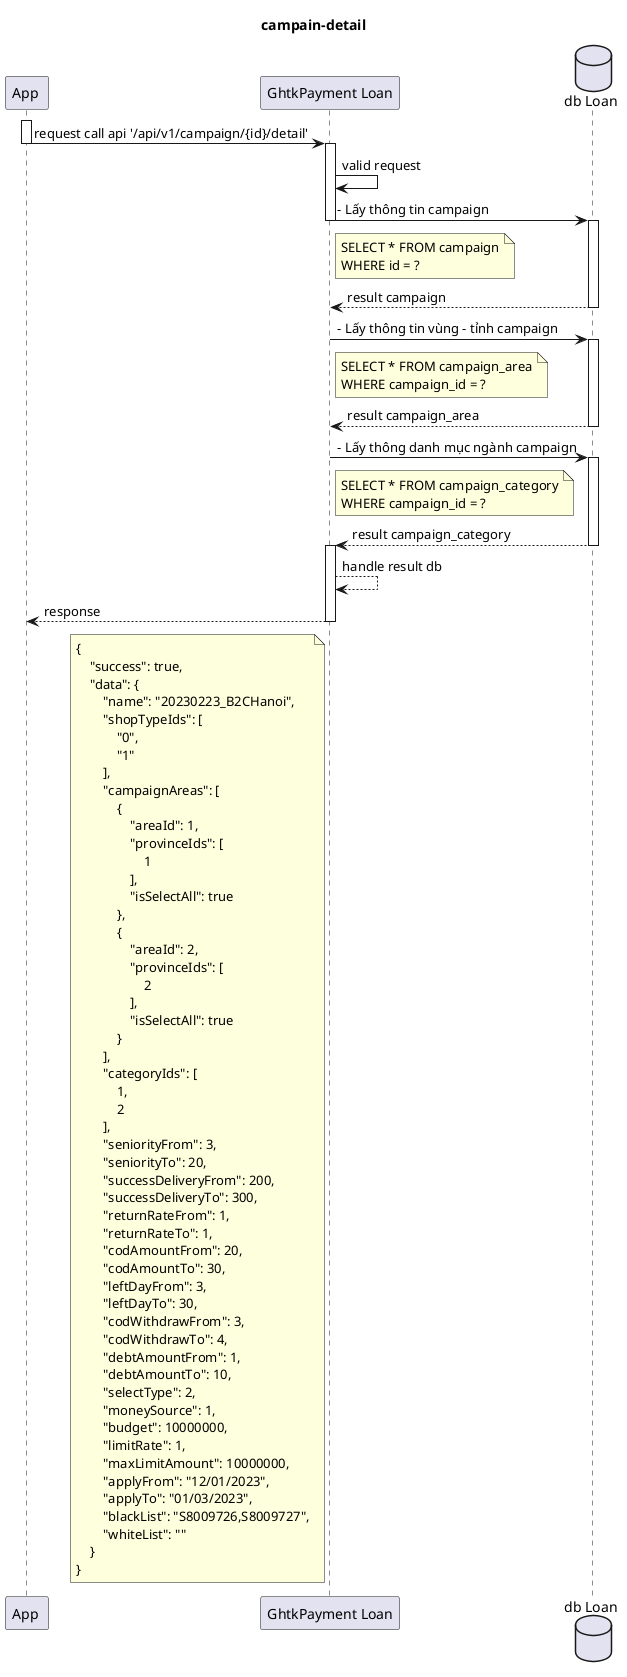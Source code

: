 @startuml
title campain-detail
participant "App " as app
participant "GhtkPayment Loan" as loan
database "db Loan" as db

activate app
app -> loan:  request call api '/api/v1/campaign/{id}/detail'
deactivate app

activate loan
loan -> loan: valid request

loan -> db: - Lấy thông tin campaign
deactivate loan
activate db
note right loan
SELECT * FROM campaign
WHERE id = ?
end note
db --> loan: result campaign
deactivate db

loan -> db: - Lấy thông tin vùng - tỉnh campaign
activate db
note right loan
SELECT * FROM campaign_area
WHERE campaign_id = ?
end note
db --> loan: result campaign_area
deactivate db

loan -> db: - Lấy thông danh mục ngành campaign
activate db
note right loan
SELECT * FROM campaign_category
WHERE campaign_id = ?
end note
db --> loan: result campaign_category
deactivate db

activate loan
loan --> loan : handle result db

loan --> app: response
deactivate loan
note left loan
{
    "success": true,
    "data": {
        "name": "20230223_B2CHanoi",
        "shopTypeIds": [
            "0",
            "1"
        ],
        "campaignAreas": [
            {
                "areaId": 1,
                "provinceIds": [
                    1
                ],
                "isSelectAll": true
            },
            {
                "areaId": 2,
                "provinceIds": [
                    2
                ],
                "isSelectAll": true
            }
        ],
        "categoryIds": [
            1,
            2
        ],
        "seniorityFrom": 3,
        "seniorityTo": 20,
        "successDeliveryFrom": 200,
        "successDeliveryTo": 300,
        "returnRateFrom": 1,
        "returnRateTo": 1,
        "codAmountFrom": 20,
        "codAmountTo": 30,
        "leftDayFrom": 3,
        "leftDayTo": 30,
        "codWithdrawFrom": 3,
        "codWithdrawTo": 4,
        "debtAmountFrom": 1,
        "debtAmountTo": 10,
        "selectType": 2,
        "moneySource": 1,
        "budget": 10000000,
        "limitRate": 1,
        "maxLimitAmount": 10000000,
        "applyFrom": "12/01/2023",
        "applyTo": "01/03/2023",
        "blackList": "S8009726,S8009727",
        "whiteList": ""
    }
}
end note

@enduml
